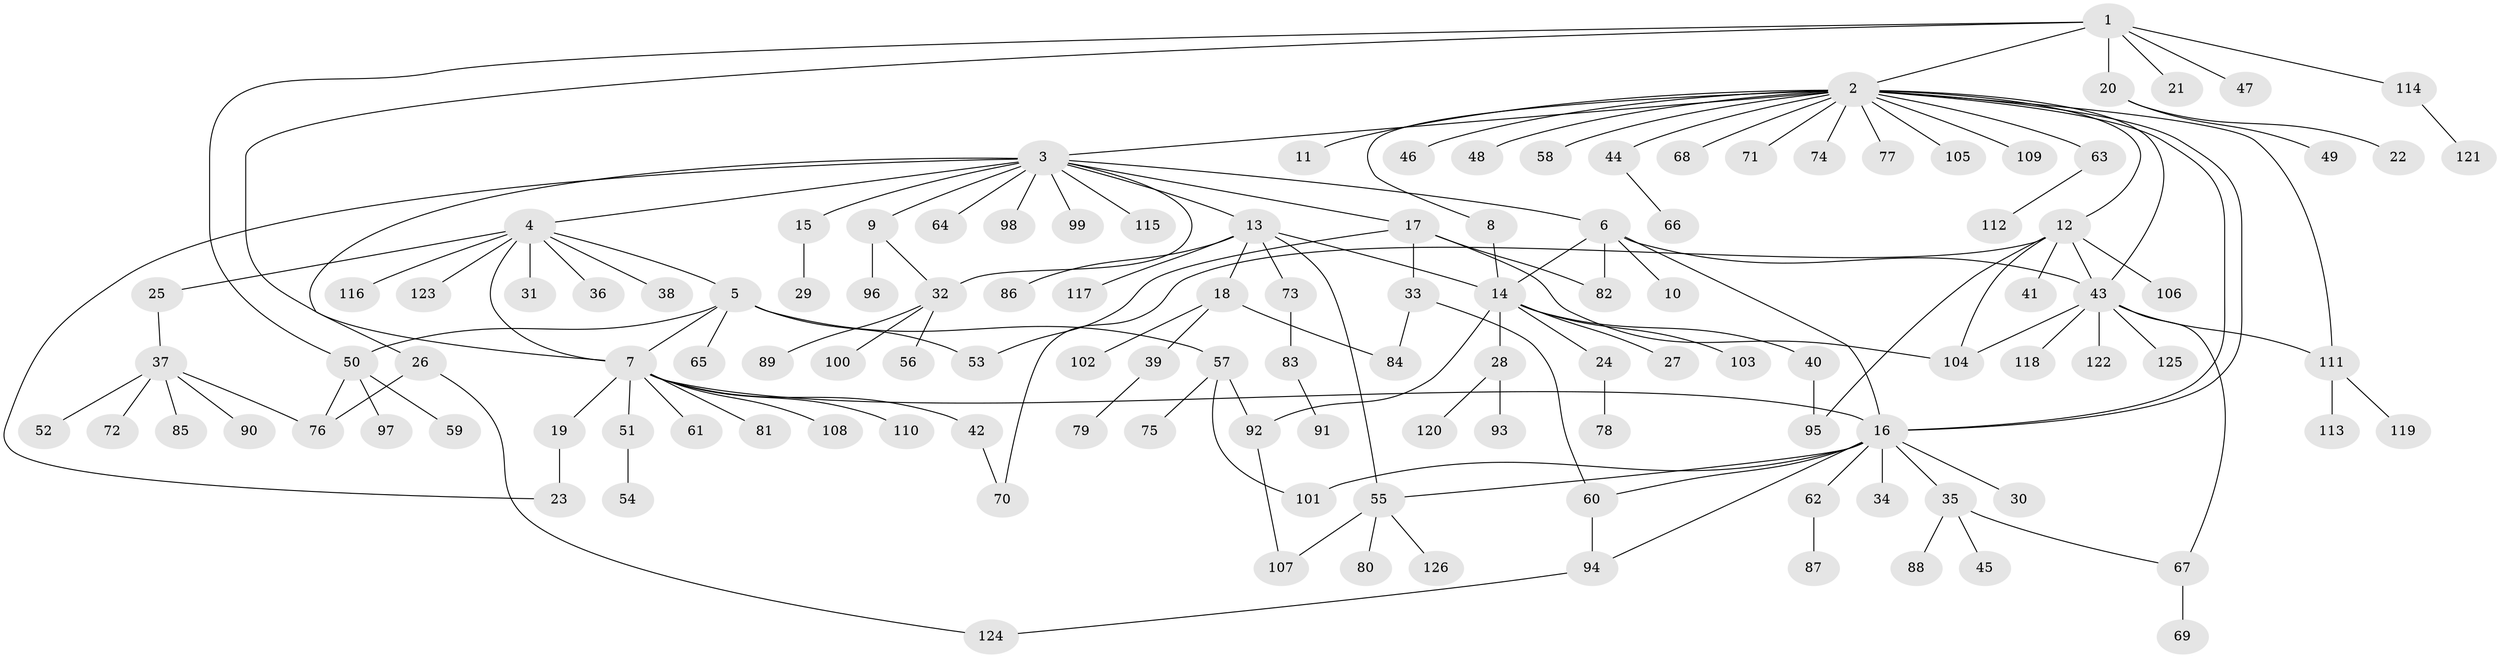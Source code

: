 // coarse degree distribution, {1: 0.92, 3: 0.02, 6: 0.02, 17: 0.02, 28: 0.02}
// Generated by graph-tools (version 1.1) at 2025/51/03/04/25 21:51:07]
// undirected, 126 vertices, 155 edges
graph export_dot {
graph [start="1"]
  node [color=gray90,style=filled];
  1;
  2;
  3;
  4;
  5;
  6;
  7;
  8;
  9;
  10;
  11;
  12;
  13;
  14;
  15;
  16;
  17;
  18;
  19;
  20;
  21;
  22;
  23;
  24;
  25;
  26;
  27;
  28;
  29;
  30;
  31;
  32;
  33;
  34;
  35;
  36;
  37;
  38;
  39;
  40;
  41;
  42;
  43;
  44;
  45;
  46;
  47;
  48;
  49;
  50;
  51;
  52;
  53;
  54;
  55;
  56;
  57;
  58;
  59;
  60;
  61;
  62;
  63;
  64;
  65;
  66;
  67;
  68;
  69;
  70;
  71;
  72;
  73;
  74;
  75;
  76;
  77;
  78;
  79;
  80;
  81;
  82;
  83;
  84;
  85;
  86;
  87;
  88;
  89;
  90;
  91;
  92;
  93;
  94;
  95;
  96;
  97;
  98;
  99;
  100;
  101;
  102;
  103;
  104;
  105;
  106;
  107;
  108;
  109;
  110;
  111;
  112;
  113;
  114;
  115;
  116;
  117;
  118;
  119;
  120;
  121;
  122;
  123;
  124;
  125;
  126;
  1 -- 2;
  1 -- 7;
  1 -- 20;
  1 -- 21;
  1 -- 47;
  1 -- 50;
  1 -- 114;
  2 -- 3;
  2 -- 8;
  2 -- 11;
  2 -- 12;
  2 -- 16;
  2 -- 16;
  2 -- 43;
  2 -- 44;
  2 -- 46;
  2 -- 48;
  2 -- 58;
  2 -- 63;
  2 -- 68;
  2 -- 71;
  2 -- 74;
  2 -- 77;
  2 -- 105;
  2 -- 109;
  2 -- 111;
  3 -- 4;
  3 -- 6;
  3 -- 9;
  3 -- 13;
  3 -- 15;
  3 -- 17;
  3 -- 23;
  3 -- 26;
  3 -- 32;
  3 -- 64;
  3 -- 98;
  3 -- 99;
  3 -- 115;
  4 -- 5;
  4 -- 7;
  4 -- 25;
  4 -- 31;
  4 -- 36;
  4 -- 38;
  4 -- 116;
  4 -- 123;
  5 -- 7;
  5 -- 50;
  5 -- 53;
  5 -- 57;
  5 -- 65;
  6 -- 10;
  6 -- 14;
  6 -- 16;
  6 -- 43;
  6 -- 82;
  7 -- 16;
  7 -- 19;
  7 -- 42;
  7 -- 51;
  7 -- 61;
  7 -- 81;
  7 -- 108;
  7 -- 110;
  8 -- 14;
  9 -- 32;
  9 -- 96;
  12 -- 41;
  12 -- 43;
  12 -- 70;
  12 -- 95;
  12 -- 104;
  12 -- 106;
  13 -- 14;
  13 -- 18;
  13 -- 55;
  13 -- 73;
  13 -- 86;
  13 -- 117;
  14 -- 24;
  14 -- 27;
  14 -- 28;
  14 -- 40;
  14 -- 92;
  14 -- 103;
  15 -- 29;
  16 -- 30;
  16 -- 34;
  16 -- 35;
  16 -- 55;
  16 -- 60;
  16 -- 62;
  16 -- 94;
  16 -- 101;
  17 -- 33;
  17 -- 53;
  17 -- 82;
  17 -- 104;
  18 -- 39;
  18 -- 84;
  18 -- 102;
  19 -- 23;
  20 -- 22;
  20 -- 49;
  24 -- 78;
  25 -- 37;
  26 -- 76;
  26 -- 124;
  28 -- 93;
  28 -- 120;
  32 -- 56;
  32 -- 89;
  32 -- 100;
  33 -- 60;
  33 -- 84;
  35 -- 45;
  35 -- 67;
  35 -- 88;
  37 -- 52;
  37 -- 72;
  37 -- 76;
  37 -- 85;
  37 -- 90;
  39 -- 79;
  40 -- 95;
  42 -- 70;
  43 -- 67;
  43 -- 104;
  43 -- 111;
  43 -- 118;
  43 -- 122;
  43 -- 125;
  44 -- 66;
  50 -- 59;
  50 -- 76;
  50 -- 97;
  51 -- 54;
  55 -- 80;
  55 -- 107;
  55 -- 126;
  57 -- 75;
  57 -- 92;
  57 -- 101;
  60 -- 94;
  62 -- 87;
  63 -- 112;
  67 -- 69;
  73 -- 83;
  83 -- 91;
  92 -- 107;
  94 -- 124;
  111 -- 113;
  111 -- 119;
  114 -- 121;
}
